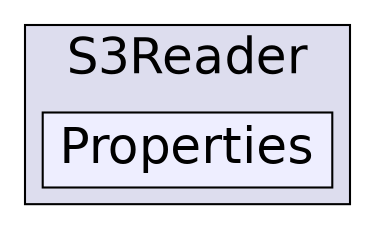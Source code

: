 digraph "C:/Users/nathanael/Documents/resizer/Plugins/S3Reader/Properties" {
  compound=true
  node [ fontsize="24", fontname="Helvetica"];
  edge [ labelfontsize="24", labelfontname="Helvetica"];
  subgraph clusterdir_ef1344b933dc01a29b39c3d3a8b12946 {
    graph [ bgcolor="#ddddee", pencolor="black", label="S3Reader" fontname="Helvetica", fontsize="24", URL="dir_ef1344b933dc01a29b39c3d3a8b12946.html"]
  dir_e848846ca85f99e7b6a687825401491f [shape=box, label="Properties", style="filled", fillcolor="#eeeeff", pencolor="black", URL="dir_e848846ca85f99e7b6a687825401491f.html"];
  }
}
